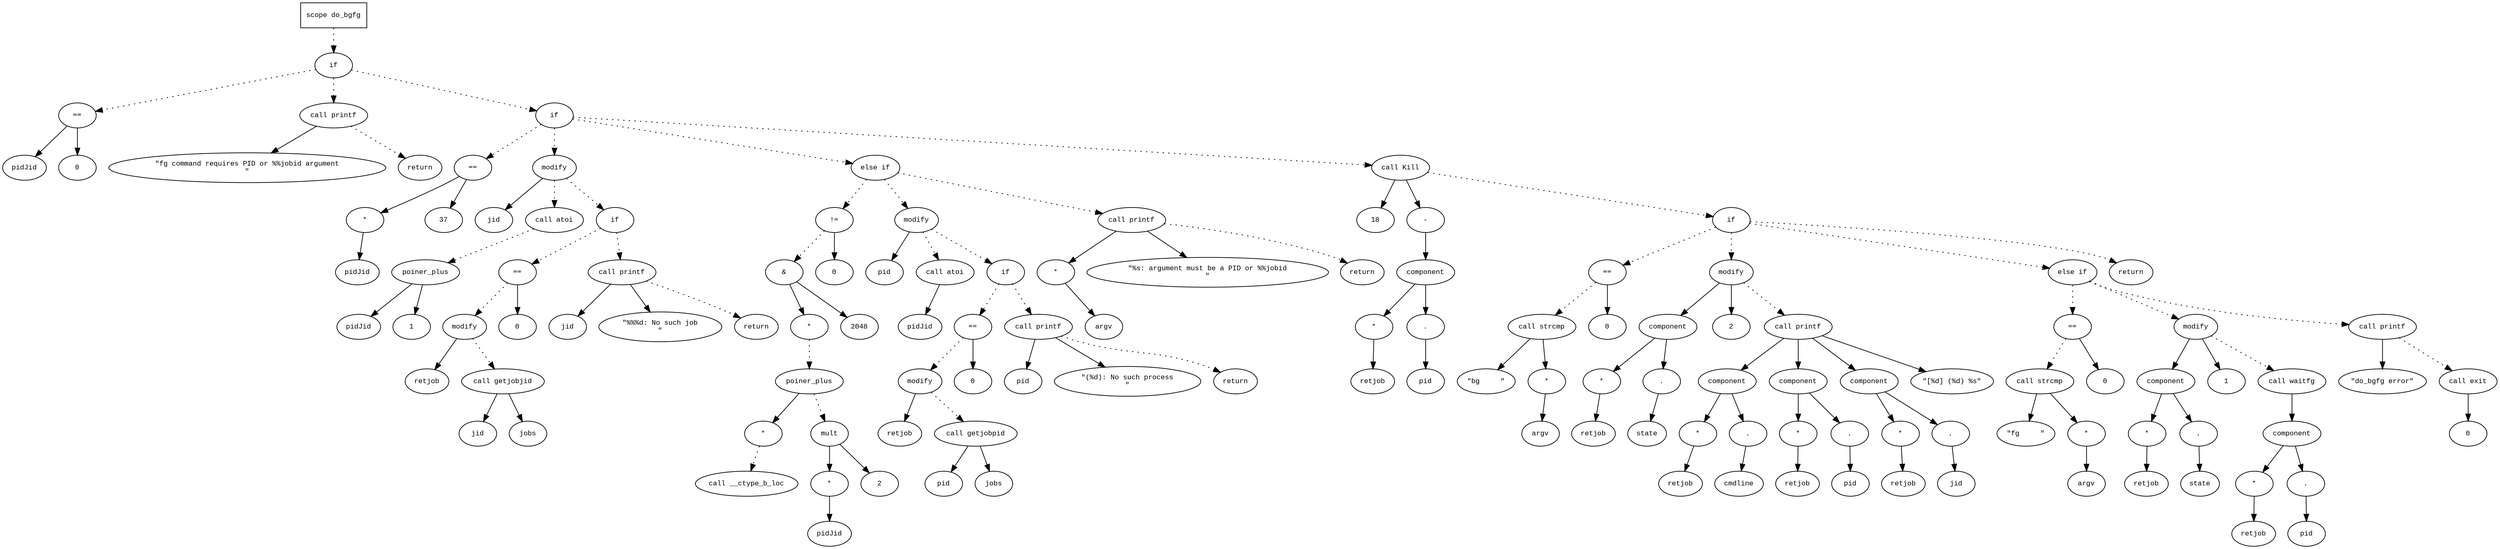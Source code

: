 digraph AST {
  graph [fontname="Times New Roman",fontsize=10];
  node  [fontname="Courier New",fontsize=10];
  edge  [fontname="Times New Roman",fontsize=10];

  node1 [label="scope do_bgfg",shape=box];
  node2 [label="if",shape=ellipse];
  node1 -> node2 [style=dotted];
  node3 [label="==",shape=ellipse];
  node4 [label="pidJid",shape=ellipse];
  node3 -> node4;
  node5 [label="0",shape=ellipse];
  node3 -> node5;
  node2 -> node3 [style=dotted];
  node6 [label="call printf",shape=ellipse];
  node7 [label="\"fg command requires PID or %%jobid argument
\"",shape=ellipse];
  node6 -> node7;
  node2 -> node6 [style=dotted];
  node8 [label="return",shape=ellipse];
  node6 -> node8 [style=dotted];
  node9 [label="if",shape=ellipse];
  node2 -> node9 [style=dotted];
  node10 [label="==",shape=ellipse];
  node11 [label="*",shape=ellipse];
  node12 [label="pidJid",shape=ellipse];
  node11 -> node12;
  node10 -> node11;
  node13 [label="37",shape=ellipse];
  node10 -> node13;
  node9 -> node10 [style=dotted];
  node14 [label="modify",shape=ellipse];
  node15 [label="jid",shape=ellipse];
  node14 -> node15;
  node16 [label="call atoi",shape=ellipse];
  node17 [label="poiner_plus",shape=ellipse];
  node18 [label="pidJid",shape=ellipse];
  node17 -> node18;
  node19 [label="1",shape=ellipse];
  node17 -> node19;
  node16 -> node17 [style=dotted];
  node14 -> node16 [style=dotted];
  node9 -> node14 [style=dotted];
  node20 [label="if",shape=ellipse];
  node14 -> node20 [style=dotted];
  node21 [label="==",shape=ellipse];
  node22 [label="modify",shape=ellipse];
  node23 [label="retjob",shape=ellipse];
  node22 -> node23;
  node24 [label="call getjobjid",shape=ellipse];
  node25 [label="jid",shape=ellipse];
  node24 -> node25;
  node26 [label="jobs",shape=ellipse];
  node24 -> node26;
  node22 -> node24 [style=dotted];
  node21 -> node22 [style=dotted];
  node27 [label="0",shape=ellipse];
  node21 -> node27;
  node20 -> node21 [style=dotted];
  node28 [label="call printf",shape=ellipse];
  node29 [label="jid",shape=ellipse];
  node28 -> node29;
  node30 [label="\"%%%d: No such job
\"",shape=ellipse];
  node28 -> node30;
  node20 -> node28 [style=dotted];
  node31 [label="return",shape=ellipse];
  node28 -> node31 [style=dotted];
  node32 [label="else if",shape=ellipse];
  node9 -> node32 [style=dotted];
  node33 [label="!=",shape=ellipse];
  node34 [label="&",shape=ellipse];
  node35 [label="*",shape=ellipse];
  node36 [label="poiner_plus",shape=ellipse];
  node37 [label="*",shape=ellipse];
  node38 [label="call __ctype_b_loc",shape=ellipse];
  node37 -> node38 [style=dotted];
  node36 -> node37;
  node39 [label="mult",shape=ellipse];
  node40 [label="*",shape=ellipse];
  node41 [label="pidJid",shape=ellipse];
  node40 -> node41;
  node39 -> node40;
  node42 [label="2",shape=ellipse];
  node39 -> node42;
  node36 -> node39 [style=dotted];
  node35 -> node36 [style=dotted];
  node34 -> node35;
  node43 [label="2048",shape=ellipse];
  node34 -> node43;
  node33 -> node34 [style=dotted];
  node44 [label="0",shape=ellipse];
  node33 -> node44;
  node32 -> node33 [style=dotted];
  node45 [label="modify",shape=ellipse];
  node46 [label="pid",shape=ellipse];
  node45 -> node46;
  node47 [label="call atoi",shape=ellipse];
  node48 [label="pidJid",shape=ellipse];
  node47 -> node48;
  node45 -> node47 [style=dotted];
  node32 -> node45 [style=dotted];
  node49 [label="if",shape=ellipse];
  node45 -> node49 [style=dotted];
  node50 [label="==",shape=ellipse];
  node51 [label="modify",shape=ellipse];
  node52 [label="retjob",shape=ellipse];
  node51 -> node52;
  node53 [label="call getjobpid",shape=ellipse];
  node54 [label="pid",shape=ellipse];
  node53 -> node54;
  node55 [label="jobs",shape=ellipse];
  node53 -> node55;
  node51 -> node53 [style=dotted];
  node50 -> node51 [style=dotted];
  node56 [label="0",shape=ellipse];
  node50 -> node56;
  node49 -> node50 [style=dotted];
  node57 [label="call printf",shape=ellipse];
  node58 [label="pid",shape=ellipse];
  node57 -> node58;
  node59 [label="\"(%d): No such process
\"",shape=ellipse];
  node57 -> node59;
  node49 -> node57 [style=dotted];
  node60 [label="return",shape=ellipse];
  node57 -> node60 [style=dotted];
  node61 [label="call printf",shape=ellipse];
  node62 [label="*",shape=ellipse];
  node63 [label="argv",shape=ellipse];
  node62 -> node63;
  node61 -> node62;
  node64 [label="\"%s: argument must be a PID or %%jobid
\"",shape=ellipse];
  node61 -> node64;
  node32 -> node61 [style=dotted];
  node65 [label="return",shape=ellipse];
  node61 -> node65 [style=dotted];
  node66 [label="call Kill",shape=ellipse];
  node67 [label="18",shape=ellipse];
  node66 -> node67;
  node68 [label="-",shape=ellipse];
  node69 [label="component",shape=ellipse];
  node68 -> node69;
  node70 [label="*",shape=ellipse];
  node71 [label="retjob",shape=ellipse];
  node70 -> node71;
  node69 -> node70;
  node72 [label=".",shape=ellipse];
  node69 -> node72;
  node73 [label="pid",shape=ellipse];
  node72 -> node73;
  node66 -> node68;
  node9 -> node66 [style=dotted];
  node74 [label="if",shape=ellipse];
  node66 -> node74 [style=dotted];
  node75 [label="==",shape=ellipse];
  node76 [label="call strcmp",shape=ellipse];
  node77 [label="\"bg     \"",shape=ellipse];
  node76 -> node77;
  node78 [label="*",shape=ellipse];
  node79 [label="argv",shape=ellipse];
  node78 -> node79;
  node76 -> node78;
  node75 -> node76 [style=dotted];
  node80 [label="0",shape=ellipse];
  node75 -> node80;
  node74 -> node75 [style=dotted];
  node81 [label="modify",shape=ellipse];
  node82 [label="component",shape=ellipse];
  node81 -> node82;
  node83 [label="*",shape=ellipse];
  node84 [label="retjob",shape=ellipse];
  node83 -> node84;
  node82 -> node83;
  node85 [label=".",shape=ellipse];
  node82 -> node85;
  node86 [label="state",shape=ellipse];
  node85 -> node86;
  node87 [label="2",shape=ellipse];
  node81 -> node87;
  node74 -> node81 [style=dotted];
  node88 [label="call printf",shape=ellipse];
  node89 [label="component",shape=ellipse];
  node88 -> node89;
  node90 [label="*",shape=ellipse];
  node91 [label="retjob",shape=ellipse];
  node90 -> node91;
  node89 -> node90;
  node92 [label=".",shape=ellipse];
  node89 -> node92;
  node93 [label="cmdline",shape=ellipse];
  node92 -> node93;
  node94 [label="component",shape=ellipse];
  node88 -> node94;
  node95 [label="*",shape=ellipse];
  node96 [label="retjob",shape=ellipse];
  node95 -> node96;
  node94 -> node95;
  node97 [label=".",shape=ellipse];
  node94 -> node97;
  node98 [label="pid",shape=ellipse];
  node97 -> node98;
  node99 [label="component",shape=ellipse];
  node88 -> node99;
  node100 [label="*",shape=ellipse];
  node101 [label="retjob",shape=ellipse];
  node100 -> node101;
  node99 -> node100;
  node102 [label=".",shape=ellipse];
  node99 -> node102;
  node103 [label="jid",shape=ellipse];
  node102 -> node103;
  node104 [label="\"[%d] (%d) %s\"",shape=ellipse];
  node88 -> node104;
  node81 -> node88 [style=dotted];
  node105 [label="else if",shape=ellipse];
  node74 -> node105 [style=dotted];
  node106 [label="==",shape=ellipse];
  node107 [label="call strcmp",shape=ellipse];
  node108 [label="\"fg     \"",shape=ellipse];
  node107 -> node108;
  node109 [label="*",shape=ellipse];
  node110 [label="argv",shape=ellipse];
  node109 -> node110;
  node107 -> node109;
  node106 -> node107 [style=dotted];
  node111 [label="0",shape=ellipse];
  node106 -> node111;
  node105 -> node106 [style=dotted];
  node112 [label="modify",shape=ellipse];
  node113 [label="component",shape=ellipse];
  node112 -> node113;
  node114 [label="*",shape=ellipse];
  node115 [label="retjob",shape=ellipse];
  node114 -> node115;
  node113 -> node114;
  node116 [label=".",shape=ellipse];
  node113 -> node116;
  node117 [label="state",shape=ellipse];
  node116 -> node117;
  node118 [label="1",shape=ellipse];
  node112 -> node118;
  node105 -> node112 [style=dotted];
  node119 [label="call waitfg",shape=ellipse];
  node120 [label="component",shape=ellipse];
  node119 -> node120;
  node121 [label="*",shape=ellipse];
  node122 [label="retjob",shape=ellipse];
  node121 -> node122;
  node120 -> node121;
  node123 [label=".",shape=ellipse];
  node120 -> node123;
  node124 [label="pid",shape=ellipse];
  node123 -> node124;
  node112 -> node119 [style=dotted];
  node125 [label="call printf",shape=ellipse];
  node126 [label="\"do_bgfg error\"",shape=ellipse];
  node125 -> node126;
  node105 -> node125 [style=dotted];
  node127 [label="call exit",shape=ellipse];
  node128 [label="0",shape=ellipse];
  node127 -> node128;
  node125 -> node127 [style=dotted];
  node129 [label="return",shape=ellipse];
  node74 -> node129 [style=dotted];
} 